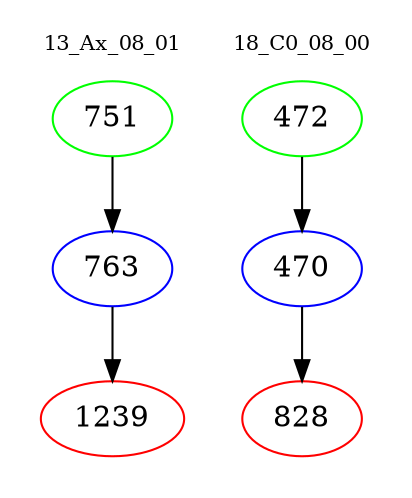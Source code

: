 digraph{
subgraph cluster_0 {
color = white
label = "13_Ax_08_01";
fontsize=10;
T0_751 [label="751", color="green"]
T0_751 -> T0_763 [color="black"]
T0_763 [label="763", color="blue"]
T0_763 -> T0_1239 [color="black"]
T0_1239 [label="1239", color="red"]
}
subgraph cluster_1 {
color = white
label = "18_C0_08_00";
fontsize=10;
T1_472 [label="472", color="green"]
T1_472 -> T1_470 [color="black"]
T1_470 [label="470", color="blue"]
T1_470 -> T1_828 [color="black"]
T1_828 [label="828", color="red"]
}
}
